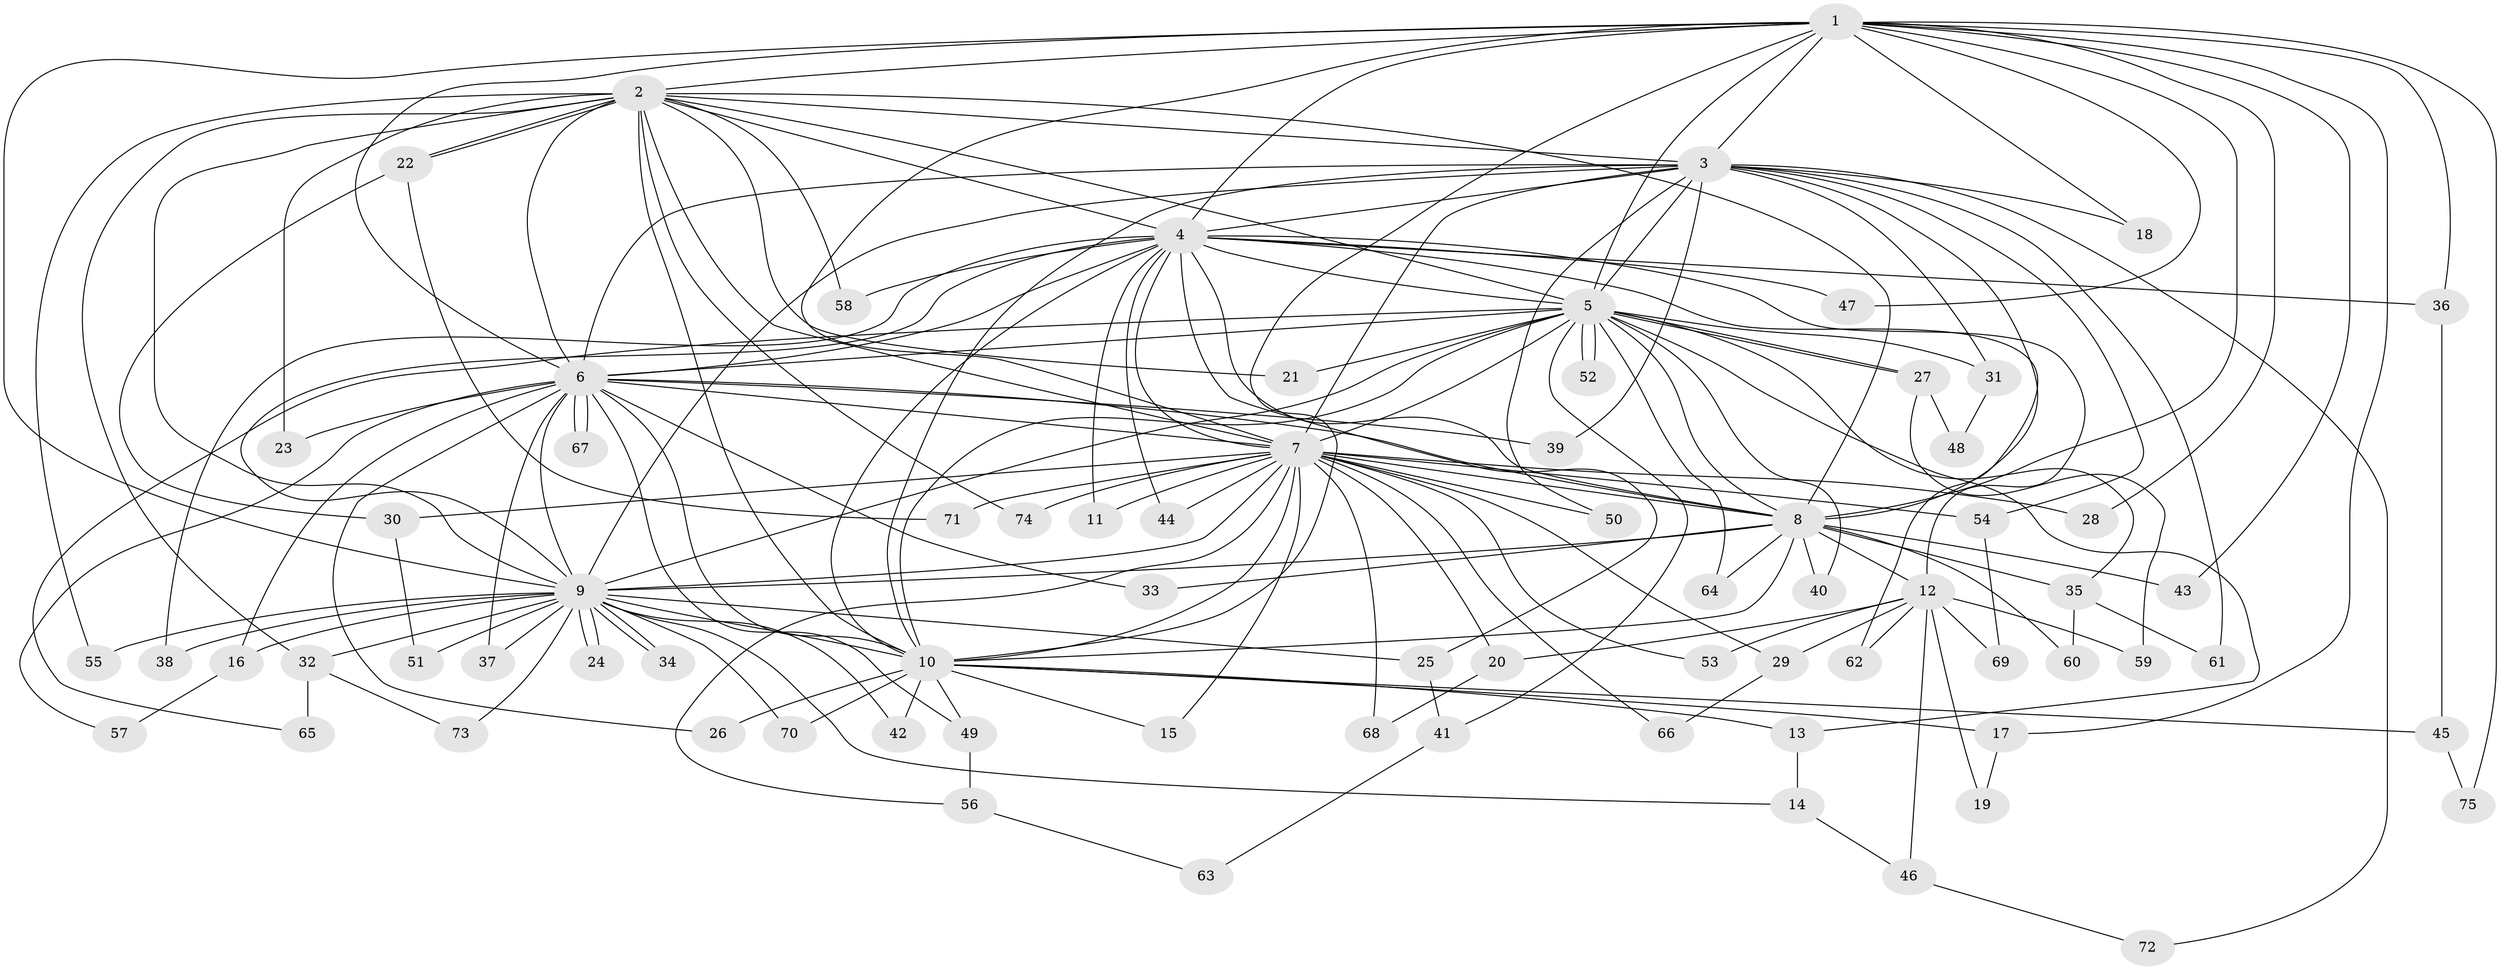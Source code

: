 // Generated by graph-tools (version 1.1) at 2025/25/03/09/25 03:25:49]
// undirected, 75 vertices, 175 edges
graph export_dot {
graph [start="1"]
  node [color=gray90,style=filled];
  1;
  2;
  3;
  4;
  5;
  6;
  7;
  8;
  9;
  10;
  11;
  12;
  13;
  14;
  15;
  16;
  17;
  18;
  19;
  20;
  21;
  22;
  23;
  24;
  25;
  26;
  27;
  28;
  29;
  30;
  31;
  32;
  33;
  34;
  35;
  36;
  37;
  38;
  39;
  40;
  41;
  42;
  43;
  44;
  45;
  46;
  47;
  48;
  49;
  50;
  51;
  52;
  53;
  54;
  55;
  56;
  57;
  58;
  59;
  60;
  61;
  62;
  63;
  64;
  65;
  66;
  67;
  68;
  69;
  70;
  71;
  72;
  73;
  74;
  75;
  1 -- 2;
  1 -- 3;
  1 -- 4;
  1 -- 5;
  1 -- 6;
  1 -- 7;
  1 -- 8;
  1 -- 9;
  1 -- 10;
  1 -- 17;
  1 -- 18;
  1 -- 28;
  1 -- 36;
  1 -- 43;
  1 -- 47;
  1 -- 75;
  2 -- 3;
  2 -- 4;
  2 -- 5;
  2 -- 6;
  2 -- 7;
  2 -- 8;
  2 -- 9;
  2 -- 10;
  2 -- 21;
  2 -- 22;
  2 -- 22;
  2 -- 23;
  2 -- 32;
  2 -- 55;
  2 -- 58;
  2 -- 74;
  3 -- 4;
  3 -- 5;
  3 -- 6;
  3 -- 7;
  3 -- 8;
  3 -- 9;
  3 -- 10;
  3 -- 18;
  3 -- 31;
  3 -- 39;
  3 -- 50;
  3 -- 54;
  3 -- 61;
  3 -- 72;
  4 -- 5;
  4 -- 6;
  4 -- 7;
  4 -- 8;
  4 -- 9;
  4 -- 10;
  4 -- 11;
  4 -- 12;
  4 -- 25;
  4 -- 36;
  4 -- 38;
  4 -- 44;
  4 -- 47;
  4 -- 58;
  4 -- 62;
  5 -- 6;
  5 -- 7;
  5 -- 8;
  5 -- 9;
  5 -- 10;
  5 -- 13;
  5 -- 21;
  5 -- 27;
  5 -- 27;
  5 -- 31;
  5 -- 35;
  5 -- 40;
  5 -- 41;
  5 -- 52;
  5 -- 52;
  5 -- 64;
  5 -- 65;
  6 -- 7;
  6 -- 8;
  6 -- 9;
  6 -- 10;
  6 -- 16;
  6 -- 23;
  6 -- 26;
  6 -- 33;
  6 -- 37;
  6 -- 39;
  6 -- 49;
  6 -- 57;
  6 -- 67;
  6 -- 67;
  7 -- 8;
  7 -- 9;
  7 -- 10;
  7 -- 11;
  7 -- 15;
  7 -- 20;
  7 -- 28;
  7 -- 29;
  7 -- 30;
  7 -- 44;
  7 -- 50;
  7 -- 53;
  7 -- 54;
  7 -- 56;
  7 -- 66;
  7 -- 68;
  7 -- 71;
  7 -- 74;
  8 -- 9;
  8 -- 10;
  8 -- 12;
  8 -- 33;
  8 -- 35;
  8 -- 40;
  8 -- 43;
  8 -- 60;
  8 -- 64;
  9 -- 10;
  9 -- 14;
  9 -- 16;
  9 -- 24;
  9 -- 24;
  9 -- 25;
  9 -- 32;
  9 -- 34;
  9 -- 34;
  9 -- 37;
  9 -- 38;
  9 -- 42;
  9 -- 51;
  9 -- 55;
  9 -- 70;
  9 -- 73;
  10 -- 13;
  10 -- 15;
  10 -- 17;
  10 -- 26;
  10 -- 42;
  10 -- 45;
  10 -- 49;
  10 -- 70;
  12 -- 19;
  12 -- 20;
  12 -- 29;
  12 -- 46;
  12 -- 53;
  12 -- 59;
  12 -- 62;
  12 -- 69;
  13 -- 14;
  14 -- 46;
  16 -- 57;
  17 -- 19;
  20 -- 68;
  22 -- 30;
  22 -- 71;
  25 -- 41;
  27 -- 48;
  27 -- 59;
  29 -- 66;
  30 -- 51;
  31 -- 48;
  32 -- 65;
  32 -- 73;
  35 -- 60;
  35 -- 61;
  36 -- 45;
  41 -- 63;
  45 -- 75;
  46 -- 72;
  49 -- 56;
  54 -- 69;
  56 -- 63;
}
